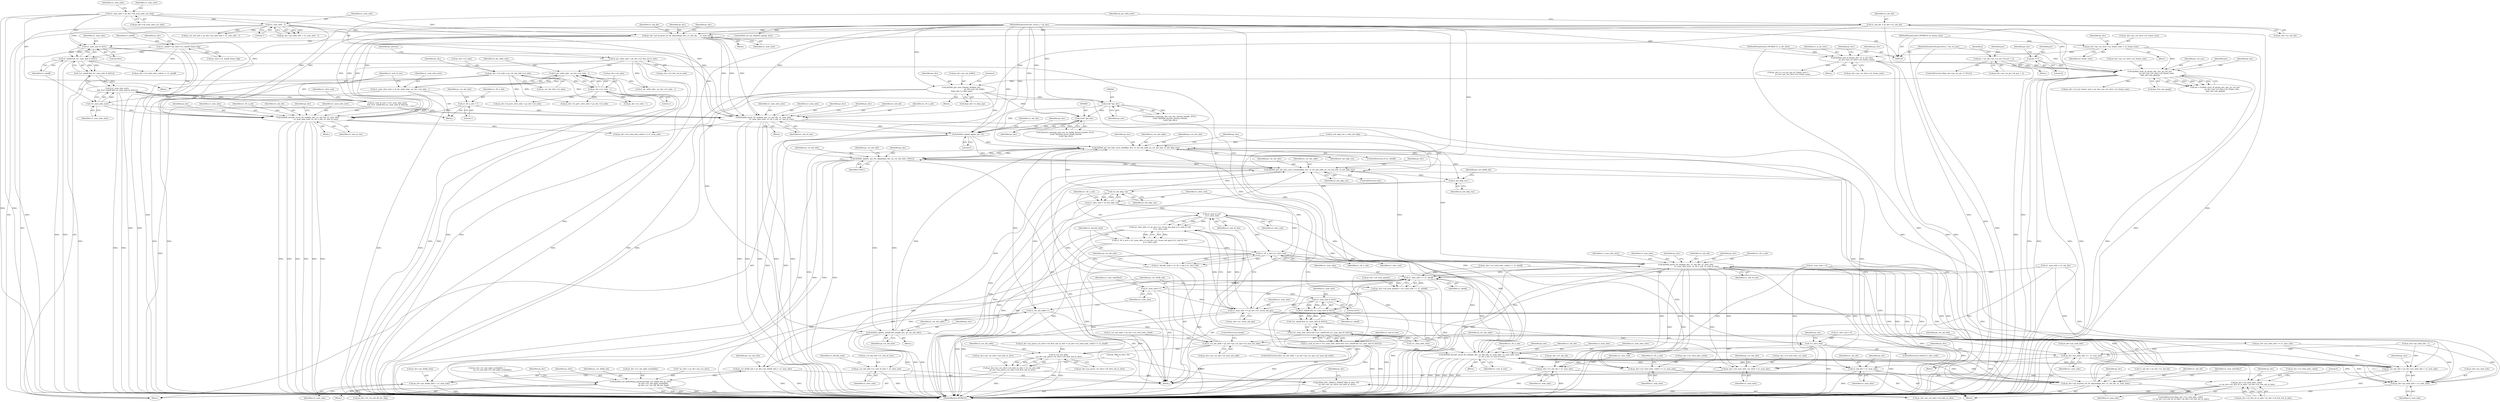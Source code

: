 digraph "0_Android_a78887bcffbc2995cf9ed72e0697acf560875e9e_1@API" {
"1000958" [label="(Call,ih264d_update_qp(ps_dec, 0))"];
"1000659" [label="(Call,ih264d_parse_tfr_nmb(ps_dec, u1_mb_idx, u1_num_mbs,\n                            u1_num_mbs_next, u1_tfr_n_mb, u1_end_of_row))"];
"1000612" [label="(Call,ps_dec->pf_mvpred_ref_tfr_nby2mb(ps_dec, u1_mb_idx,    u1_num_mbs))"];
"1000130" [label="(MethodParameterIn,dec_struct_t * ps_dec)"];
"1000141" [label="(Call,u1_mb_idx = ps_dec->u1_mb_idx)"];
"1000515" [label="(Call,u1_num_mbs = ps_dec->u4_num_mbs_cur_nmb)"];
"1000529" [label="(Call,u1_num_mbs - 1)"];
"1000640" [label="(Call,u1_num_mbs & 0x01)"];
"1000635" [label="(Call,!u1_num_mbs_next)"];
"1000623" [label="(Call,u1_num_mbs_next = i2_pic_wdin_mbs - ps_dec->u2_mbx - 1)"];
"1000625" [label="(Call,i2_pic_wdin_mbs - ps_dec->u2_mbx - 1)"];
"1000150" [label="(Call,i2_pic_wdin_mbs = ps_dec->u2_frm_wd_in_mbs)"];
"1000627" [label="(Call,ps_dec->u2_mbx - 1)"];
"1000566" [label="(Call,ps_dec->u2_mbx = ps_cur_mb_info->u2_mbx)"];
"1000646" [label="(Call,u1_tfr_n_mb = 1)"];
"1000632" [label="(Call,u1_end_of_row = (!u1_num_mbs_next)\n && (!(u1_mbaff && (u1_num_mbs & 0x01))))"];
"1000634" [label="(Call,(!u1_num_mbs_next)\n && (!(u1_mbaff && (u1_num_mbs & 0x01))))"];
"1000637" [label="(Call,!(u1_mbaff && (u1_num_mbs & 0x01)))"];
"1000638" [label="(Call,u1_mbaff && (u1_num_mbs & 0x01))"];
"1000189" [label="(Call,u1_mbaff = ps_slice->u1_mbaff_frame_flag)"];
"1000673" [label="(Call,ih264d_decode_recon_tfr_nmb(ps_dec, u1_mb_idx, u1_num_mbs,\n                            u1_num_mbs_next, u1_tfr_n_mb, u1_end_of_row))"];
"1000385" [label="(Call,ih264d_get_next_display_field(ps_dec,\n                                              ps_dec->ps_out_buffer,\n &(ps_dec->s_disp_op)))"];
"1000346" [label="(Call,ih264d_start_of_pic(ps_dec, poc, ps_cur_poc,\n                        ps_dec->ps_cur_slice->u2_frame_num,\n &ps_dec->ps_pps[j]))"];
"1000234" [label="(Call,ih264d_end_of_pic(ps_dec, u1_is_idr_slice,\n                ps_dec->ps_cur_slice->u2_frame_num))"];
"1000132" [label="(MethodParameterIn,UWORD8 u1_is_idr_slice)"];
"1000221" [label="(Call,ps_dec->ps_cur_slice->u2_frame_num = u2_frame_num)"];
"1000133" [label="(MethodParameterIn,UWORD16 u2_frame_num)"];
"1000288" [label="(Call,poc = ps_dec->ps_cur_pic->i4_poc + 2)"];
"1000257" [label="(Call,poc = 0)"];
"1000134" [label="(MethodParameterIn,pocstruct_t *ps_cur_poc)"];
"1000440" [label="(Call,(void *)ps_dec)"];
"1000484" [label="(Call,(void *)ps_dec)"];
"1001056" [label="(Call,ih264d_get_mb_info_cavlc_mbaff(ps_dec, i2_cur_mb_addr, ps_cur_mb_info, i2_mb_skip_run))"];
"1001127" [label="(Call,ih264d_update_nnz_for_skipmb(ps_dec, ps_cur_mb_info, CAVLC))"];
"1001062" [label="(Call,ih264d_get_mb_info_cavlc_nonmbaff(ps_dec, i2_cur_mb_addr, ps_cur_mb_info, i2_mb_skip_run))"];
"1001143" [label="(Call,i2_mb_skip_run--)"];
"1001188" [label="(Call,!i2_mb_skip_run)"];
"1001186" [label="(Call,u1_slice_end = !i2_mb_skip_run)"];
"1001198" [label="(Call,u1_end_of_row\n || u1_slice_end)"];
"1001192" [label="(Call,(u1_num_mbs == ps_dec->u1_recon_mb_grp) || u1_end_of_row\n || u1_slice_end)"];
"1001190" [label="(Call,u1_tfr_n_mb = (u1_num_mbs == ps_dec->u1_recon_mb_grp) || u1_end_of_row\n || u1_slice_end)"];
"1001203" [label="(Call,u1_tfr_n_mb || u1_slice_end)"];
"1000995" [label="(Call,!u1_slice_end)"];
"1001201" [label="(Call,u1_decode_nmb = u1_tfr_n_mb || u1_slice_end)"];
"1001206" [label="(Call,ps_cur_mb_info->u1_end_of_slice = u1_slice_end)"];
"1001238" [label="(Call,ih264d_parse_tfr_nmb(ps_dec, u1_mb_idx, u1_num_mbs,\n                                     u1_num_mbs_next, u1_tfr_n_mb, u1_end_of_row))"];
"1001008" [label="(Call,ps_cur_mb_info = ps_dec->ps_nmb_info + u1_num_mbs)"];
"1001010" [label="(Call,ps_dec->ps_nmb_info + u1_num_mbs)"];
"1001015" [label="(Call,ps_dec->u4_num_mbs_cur_nmb = u1_num_mbs)"];
"1001029" [label="(Call,u1_num_mbs >> u1_mbaff)"];
"1001025" [label="(Call,ps_dec->u4_num_pmbair = (u1_num_mbs >> u1_mbaff))"];
"1001032" [label="(Call,ps_cur_deblk_mb = ps_dec->ps_deblk_mbn + u1_num_mbs)"];
"1001074" [label="(Call,ih264d_set_deblocking_parameters(ps_cur_deblk_mb, ps_slice,\n                                             ps_dec->u1_mb_ngbr_availablity,\n                                             ps_dec->u1_cur_mb_fld_dec_flag))"];
"1001034" [label="(Call,ps_dec->ps_deblk_mbn + u1_num_mbs)"];
"1001160" [label="(Call,u1_num_mbs++)"];
"1001183" [label="(Call,u1_num_mbs & 0x01)"];
"1001181" [label="(Call,u1_mbaff && (u1_num_mbs & 0x01))"];
"1001180" [label="(Call,!(u1_mbaff && (u1_num_mbs & 0x01)))"];
"1001177" [label="(Call,(!u1_num_mbs_next) && (!(u1_mbaff && (u1_num_mbs & 0x01))))"];
"1001175" [label="(Call,u1_end_of_row = (!u1_num_mbs_next) && (!(u1_mbaff && (u1_num_mbs & 0x01))))"];
"1001252" [label="(Call,ih264d_decode_recon_tfr_nmb(ps_dec, u1_mb_idx, u1_num_mbs, u1_num_mbs_next,\n                                            u1_tfr_n_mb, u1_end_of_row))"];
"1001259" [label="(Call,ps_dec->u2_total_mbs_coded += u1_num_mbs)"];
"1001331" [label="(Call,ps_dec->u2_total_mbs_coded\n >= ps_dec->u2_frm_ht_in_mbs * ps_dec->u2_frm_wd_in_mbs)"];
"1001269" [label="(Call,u1_mb_idx = u1_num_mbs)"];
"1001214" [label="(Call,ps_dec->pf_mvpred_ref_tfr_nby2mb(ps_dec, u1_mb_idx, u1_num_mbs))"];
"1001272" [label="(Call,ps_dec->u1_mb_idx = u1_num_mbs)"];
"1001193" [label="(Call,u1_num_mbs == ps_dec->u1_recon_mb_grp)"];
"1001245" [label="(Call,ps_dec->ps_nmb_info +=  u1_num_mbs)"];
"1001158" [label="(Call,i2_cur_mb_addr++)"];
"1001000" [label="(Call,i2_cur_mb_addr > ps_dec->ps_cur_sps->u2_max_mb_addr)"];
"1001288" [label="(Call,i2_cur_mb_addr\n - ps_dec->ps_parse_cur_slice->u4_first_mb_in_slice)"];
"1001282" [label="(Call,ps_dec->ps_cur_slice->u4_mbs_in_slice = i2_cur_mb_addr\n - ps_dec->ps_parse_cur_slice->u4_first_mb_in_slice)"];
"1001295" [label="(Call,H264_DEC_DEBUG_PRINT(\"Mbs in slice: %d\n\", ps_dec->ps_cur_slice->u4_mbs_in_slice))"];
"1001155" [label="(Call,ih264d_update_mbaff_left_nnz(ps_dec, ps_cur_mb_info))"];
"1001296" [label="(Literal,\"Mbs in slice: %d\n\")"];
"1000242" [label="(Call,ps_dec->s_cur_pic_poc.u2_frame_num =\n                ps_dec->ps_cur_slice->u2_frame_num)"];
"1000385" [label="(Call,ih264d_get_next_display_field(ps_dec,\n                                              ps_dec->ps_out_buffer,\n &(ps_dec->s_disp_op)))"];
"1001065" [label="(Identifier,ps_cur_mb_info)"];
"1001212" [label="(Identifier,u1_decode_nmb)"];
"1001192" [label="(Call,(u1_num_mbs == ps_dec->u1_recon_mb_grp) || u1_end_of_row\n || u1_slice_end)"];
"1000486" [label="(Identifier,ps_dec)"];
"1000349" [label="(Identifier,ps_cur_poc)"];
"1000220" [label="(Block,)"];
"1001256" [label="(Identifier,u1_num_mbs_next)"];
"1000646" [label="(Call,u1_tfr_n_mb = 1)"];
"1000258" [label="(Identifier,poc)"];
"1001206" [label="(Call,ps_cur_mb_info->u1_end_of_slice = u1_slice_end)"];
"1000151" [label="(Identifier,i2_pic_wdin_mbs)"];
"1001159" [label="(Identifier,i2_cur_mb_addr)"];
"1000257" [label="(Call,poc = 0)"];
"1001202" [label="(Identifier,u1_decode_nmb)"];
"1000618" [label="(Identifier,ps_dec)"];
"1000530" [label="(Identifier,u1_num_mbs)"];
"1000386" [label="(Identifier,ps_dec)"];
"1001215" [label="(Identifier,ps_dec)"];
"1001144" [label="(Identifier,i2_mb_skip_run)"];
"1000661" [label="(Identifier,u1_mb_idx)"];
"1001130" [label="(Identifier,CAVLC)"];
"1000141" [label="(Call,u1_mb_idx = ps_dec->u1_mb_idx)"];
"1001240" [label="(Identifier,u1_mb_idx)"];
"1001252" [label="(Call,ih264d_decode_recon_tfr_nmb(ps_dec, u1_mb_idx, u1_num_mbs, u1_num_mbs_next,\n                                            u1_tfr_n_mb, u1_end_of_row))"];
"1000636" [label="(Identifier,u1_num_mbs_next)"];
"1001073" [label="(Block,)"];
"1000290" [label="(Call,ps_dec->ps_cur_pic->i4_poc + 2)"];
"1001064" [label="(Identifier,i2_cur_mb_addr)"];
"1001025" [label="(Call,ps_dec->u4_num_pmbair = (u1_num_mbs >> u1_mbaff))"];
"1000390" [label="(Call,&(ps_dec->s_disp_op))"];
"1000346" [label="(Call,ih264d_start_of_pic(ps_dec, poc, ps_cur_poc,\n                        ps_dec->ps_cur_slice->u2_frame_num,\n &ps_dec->ps_pps[j]))"];
"1001203" [label="(Call,u1_tfr_n_mb || u1_slice_end)"];
"1001208" [label="(Identifier,ps_cur_mb_info)"];
"1001274" [label="(Identifier,ps_dec)"];
"1000664" [label="(Identifier,u1_tfr_n_mb)"];
"1001214" [label="(Call,ps_dec->pf_mvpred_ref_tfr_nby2mb(ps_dec, u1_mb_idx, u1_num_mbs))"];
"1001074" [label="(Call,ih264d_set_deblocking_parameters(ps_cur_deblk_mb, ps_slice,\n                                             ps_dec->u1_mb_ngbr_availablity,\n                                             ps_dec->u1_cur_mb_fld_dec_flag))"];
"1001129" [label="(Identifier,ps_cur_mb_info)"];
"1001161" [label="(Identifier,u1_num_mbs)"];
"1001177" [label="(Call,(!u1_num_mbs_next) && (!(u1_mbaff && (u1_num_mbs & 0x01))))"];
"1000678" [label="(Identifier,u1_tfr_n_mb)"];
"1000635" [label="(Call,!u1_num_mbs_next)"];
"1000344" [label="(Call,ret = ih264d_start_of_pic(ps_dec, poc, ps_cur_poc,\n                        ps_dec->ps_cur_slice->u2_frame_num,\n &ps_dec->ps_pps[j]))"];
"1001316" [label="(Call,ps_dec->i2_prev_slice_mbx = ps_dec->u2_mbx)"];
"1000541" [label="(Call,ps_dec->ps_nmb_info - 1)"];
"1000573" [label="(Call,ps_dec->u1_mb_ngbr_availablity =\n                    ps_cur_mb_info->u1_mb_ngbr_availablity)"];
"1001085" [label="(Identifier,ps_dec)"];
"1001349" [label="(Literal,0)"];
"1001175" [label="(Call,u1_end_of_row = (!u1_num_mbs_next) && (!(u1_mbaff && (u1_num_mbs & 0x01))))"];
"1000514" [label="(Block,)"];
"1000233" [label="(Block,)"];
"1001019" [label="(Identifier,u1_num_mbs)"];
"1001195" [label="(Call,ps_dec->u1_recon_mb_grp)"];
"1000634" [label="(Call,(!u1_num_mbs_next)\n && (!(u1_mbaff && (u1_num_mbs & 0x01))))"];
"1000958" [label="(Call,ih264d_update_qp(ps_dec, 0))"];
"1000639" [label="(Identifier,u1_mbaff)"];
"1000647" [label="(Identifier,u1_tfr_n_mb)"];
"1000132" [label="(MethodParameterIn,UWORD8 u1_is_idr_slice)"];
"1001063" [label="(Identifier,ps_dec)"];
"1001035" [label="(Call,ps_dec->ps_deblk_mbn)"];
"1001002" [label="(Call,ps_dec->ps_cur_sps->u2_max_mb_addr)"];
"1000234" [label="(Call,ih264d_end_of_pic(ps_dec, u1_is_idr_slice,\n                ps_dec->ps_cur_slice->u2_frame_num))"];
"1000484" [label="(Call,(void *)ps_dec)"];
"1001157" [label="(Identifier,ps_cur_mb_info)"];
"1000675" [label="(Identifier,u1_mb_idx)"];
"1001204" [label="(Identifier,u1_tfr_n_mb)"];
"1001350" [label="(MethodReturn,WORD32)"];
"1000236" [label="(Identifier,u1_is_idr_slice)"];
"1001057" [label="(Identifier,ps_dec)"];
"1001261" [label="(Identifier,ps_dec)"];
"1001289" [label="(Identifier,i2_cur_mb_addr)"];
"1000227" [label="(Identifier,u2_frame_num)"];
"1001014" [label="(Identifier,u1_num_mbs)"];
"1001245" [label="(Call,ps_dec->ps_nmb_info +=  u1_num_mbs)"];
"1001239" [label="(Identifier,ps_dec)"];
"1001259" [label="(Call,ps_dec->u2_total_mbs_coded += u1_num_mbs)"];
"1001295" [label="(Call,H264_DEC_DEBUG_PRINT(\"Mbs in slice: %d\n\", ps_dec->ps_cur_slice->u4_mbs_in_slice))"];
"1001237" [label="(Block,)"];
"1000637" [label="(Call,!(u1_mbaff && (u1_num_mbs & 0x01)))"];
"1001331" [label="(Call,ps_dec->u2_total_mbs_coded\n >= ps_dec->u2_frm_ht_in_mbs * ps_dec->u2_frm_wd_in_mbs)"];
"1000971" [label="(Call,u1_num_mbs = u1_mb_idx)"];
"1001170" [label="(Call,ps_dec->u2_mbx - 1)"];
"1001246" [label="(Call,ps_dec->ps_nmb_info)"];
"1000143" [label="(Call,ps_dec->u1_mb_idx)"];
"1001160" [label="(Call,u1_num_mbs++)"];
"1000962" [label="(Identifier,u1_mb_idx)"];
"1001243" [label="(Identifier,u1_tfr_n_mb)"];
"1001304" [label="(Identifier,ps_dec)"];
"1001265" [label="(Identifier,u1_tfr_n_mb)"];
"1000205" [label="(Call,ih264d_err_pic_dispbuf_mgr(ps_dec))"];
"1001242" [label="(Identifier,u1_num_mbs_next)"];
"1001345" [label="(Identifier,ps_dec)"];
"1000189" [label="(Call,u1_mbaff = ps_slice->u1_mbaff_frame_flag)"];
"1001060" [label="(Identifier,i2_mb_skip_run)"];
"1000719" [label="(Call,ps_dec->i2_prev_slice_mbx = ps_dec->u2_mbx)"];
"1000432" [label="(Call,ithread_create(ps_dec->pv_dec_thread_handle, NULL,\n (void *)ih264d_decode_picture_thread,\n (void *)ps_dec))"];
"1001244" [label="(Identifier,u1_end_of_row)"];
"1000142" [label="(Identifier,u1_mb_idx)"];
"1000626" [label="(Identifier,i2_pic_wdin_mbs)"];
"1001022" [label="(Identifier,ps_cur_mb_info)"];
"1001168" [label="(Call,i2_pic_wdin_mbs - ps_dec->u2_mbx - 1)"];
"1000136" [label="(Block,)"];
"1000672" [label="(Block,)"];
"1001011" [label="(Call,ps_dec->ps_nmb_info)"];
"1000575" [label="(Identifier,ps_dec)"];
"1001008" [label="(Call,ps_cur_mb_info = ps_dec->ps_nmb_info + u1_num_mbs)"];
"1000631" [label="(Literal,1)"];
"1000200" [label="(Identifier,ps_dec)"];
"1000245" [label="(Identifier,ps_dec)"];
"1001241" [label="(Identifier,u1_num_mbs)"];
"1001186" [label="(Call,u1_slice_end = !i2_mb_skip_run)"];
"1001076" [label="(Identifier,ps_slice)"];
"1001155" [label="(Call,ih264d_update_mbaff_left_nnz(ps_dec, ps_cur_mb_info))"];
"1001181" [label="(Call,u1_mbaff && (u1_num_mbs & 0x01))"];
"1001263" [label="(Identifier,u1_num_mbs)"];
"1000959" [label="(Identifier,ps_dec)"];
"1001066" [label="(Identifier,i2_mb_skip_run)"];
"1000869" [label="(Call,ps_dec->ps_parse_cur_slice->u4_first_mb_in_slice = ps_dec->u2_total_mbs_coded << u1_mbaff)"];
"1000263" [label="(Identifier,ps_dec)"];
"1000642" [label="(Literal,0x01)"];
"1000614" [label="(Identifier,u1_mb_idx)"];
"1000288" [label="(Call,poc = ps_dec->ps_cur_pic->i4_poc + 2)"];
"1000682" [label="(Identifier,ps_dec)"];
"1000231" [label="(Identifier,ps_dec)"];
"1001134" [label="(Identifier,ps_cur_mb_info)"];
"1000994" [label="(ControlStructure,while(!u1_slice_end))"];
"1000644" [label="(Identifier,u1_slice_end)"];
"1001279" [label="(Identifier,ps_dec)"];
"1000624" [label="(Identifier,u1_num_mbs_next)"];
"1000521" [label="(Identifier,u1_num_mbs)"];
"1000523" [label="(Call,ps_cur_mb_info = ps_dec->ps_nmb_info + u1_num_mbs - 1)"];
"1000835" [label="(Call,ps_dec->u2_total_mbs_coded << u1_mbaff)"];
"1001185" [label="(Literal,0x01)"];
"1001187" [label="(Identifier,u1_slice_end)"];
"1001297" [label="(Call,ps_dec->ps_cur_slice->u4_mbs_in_slice)"];
"1000648" [label="(Literal,1)"];
"1000677" [label="(Identifier,u1_num_mbs_next)"];
"1000658" [label="(Block,)"];
"1000348" [label="(Identifier,poc)"];
"1000387" [label="(Call,ps_dec->ps_out_buffer)"];
"1000999" [label="(ControlStructure,if(i2_cur_mb_addr > ps_dec->ps_cur_sps->u2_max_mb_addr))"];
"1001080" [label="(Call,ps_dec->u1_cur_mb_fld_dec_flag)"];
"1000961" [label="(Call,u1_mb_idx = ps_dec->u1_mb_idx)"];
"1001191" [label="(Identifier,u1_tfr_n_mb)"];
"1001332" [label="(Call,ps_dec->u2_total_mbs_coded)"];
"1001062" [label="(Call,ih264d_get_mb_info_cavlc_nonmbaff(ps_dec, i2_cur_mb_addr, ps_cur_mb_info, i2_mb_skip_run))"];
"1001257" [label="(Identifier,u1_tfr_n_mb)"];
"1001033" [label="(Identifier,ps_cur_deblk_mb)"];
"1001147" [label="(Identifier,ps_cur_deblk_mb)"];
"1001007" [label="(ControlStructure,break;)"];
"1001193" [label="(Call,u1_num_mbs == ps_dec->u1_recon_mb_grp)"];
"1001163" [label="(Identifier,u1_num_mbsNby2)"];
"1000130" [label="(MethodParameterIn,dec_struct_t * ps_dec)"];
"1001184" [label="(Identifier,u1_num_mbs)"];
"1001189" [label="(Identifier,i2_mb_skip_run)"];
"1000666" [label="(Call,ps_dec->ps_nmb_info += u1_num_mbs)"];
"1000531" [label="(Literal,1)"];
"1000517" [label="(Call,ps_dec->u4_num_mbs_cur_nmb)"];
"1000222" [label="(Call,ps_dec->ps_cur_slice->u2_frame_num)"];
"1001330" [label="(ControlStructure,if(ps_dec->u2_total_mbs_coded\n >= ps_dec->u2_frm_ht_in_mbs * ps_dec->u2_frm_wd_in_mbs))"];
"1001009" [label="(Identifier,ps_cur_mb_info)"];
"1000529" [label="(Call,u1_num_mbs - 1)"];
"1001194" [label="(Identifier,u1_num_mbs)"];
"1000190" [label="(Identifier,u1_mbaff)"];
"1000995" [label="(Call,!u1_slice_end)"];
"1001217" [label="(Identifier,u1_num_mbs)"];
"1000875" [label="(Call,ps_dec->u2_total_mbs_coded << u1_mbaff)"];
"1001058" [label="(Identifier,i2_cur_mb_addr)"];
"1001251" [label="(Block,)"];
"1000289" [label="(Identifier,poc)"];
"1001075" [label="(Identifier,ps_cur_deblk_mb)"];
"1001210" [label="(Identifier,u1_slice_end)"];
"1001253" [label="(Identifier,ps_dec)"];
"1001254" [label="(Identifier,u1_mb_idx)"];
"1000611" [label="(Block,)"];
"1001183" [label="(Call,u1_num_mbs & 0x01)"];
"1000133" [label="(MethodParameterIn,UWORD16 u2_frame_num)"];
"1001270" [label="(Identifier,u1_mb_idx)"];
"1000860" [label="(Call,ps_dec->u2_prv_frame_num = ps_dec->ps_cur_slice->u2_frame_num)"];
"1000996" [label="(Identifier,u1_slice_end)"];
"1000567" [label="(Call,ps_dec->u2_mbx)"];
"1001178" [label="(Call,!u1_num_mbs_next)"];
"1001026" [label="(Call,ps_dec->u4_num_pmbair)"];
"1001249" [label="(Identifier,u1_num_mbs)"];
"1001276" [label="(Identifier,u1_num_mbs)"];
"1000613" [label="(Identifier,ps_dec)"];
"1001238" [label="(Call,ih264d_parse_tfr_nmb(ps_dec, u1_mb_idx, u1_num_mbs,\n                                     u1_num_mbs_next, u1_tfr_n_mb, u1_end_of_row))"];
"1000623" [label="(Call,u1_num_mbs_next = i2_pic_wdin_mbs - ps_dec->u2_mbx - 1)"];
"1001199" [label="(Identifier,u1_end_of_row)"];
"1000476" [label="(Call,ithread_create(ps_dec->pv_bs_deblk_thread_handle, NULL,\n (void *)ih264d_recon_deblk_thread,\n (void *)ps_dec))"];
"1001128" [label="(Identifier,ps_dec)"];
"1001205" [label="(Identifier,u1_slice_end)"];
"1001056" [label="(Call,ih264d_get_mb_info_cavlc_mbaff(ps_dec, i2_cur_mb_addr, ps_cur_mb_info, i2_mb_skip_run))"];
"1000679" [label="(Identifier,u1_end_of_row)"];
"1000665" [label="(Identifier,u1_end_of_row)"];
"1000347" [label="(Identifier,ps_dec)"];
"1000282" [label="(ControlStructure,if(ps_dec->ps_cur_pic != NULL))"];
"1000253" [label="(Block,)"];
"1001207" [label="(Call,ps_cur_mb_info->u1_end_of_slice)"];
"1001247" [label="(Identifier,ps_dec)"];
"1001041" [label="(Identifier,ps_cur_mb_info)"];
"1000525" [label="(Call,ps_dec->ps_nmb_info + u1_num_mbs - 1)"];
"1001077" [label="(Call,ps_dec->u1_mb_ngbr_availablity)"];
"1001176" [label="(Identifier,u1_end_of_row)"];
"1001260" [label="(Call,ps_dec->u2_total_mbs_coded)"];
"1000134" [label="(MethodParameterIn,pocstruct_t *ps_cur_poc)"];
"1001288" [label="(Call,i2_cur_mb_addr\n - ps_dec->ps_parse_cur_slice->u4_first_mb_in_slice)"];
"1000152" [label="(Call,ps_dec->u2_frm_wd_in_mbs)"];
"1000516" [label="(Identifier,u1_num_mbs)"];
"1001054" [label="(ControlStructure,if (u1_mbaff))"];
"1000974" [label="(Call,u1_slice_end = 0)"];
"1001290" [label="(Call,ps_dec->ps_parse_cur_slice->u4_first_mb_in_slice)"];
"1001127" [label="(Call,ih264d_update_nnz_for_skipmb(ps_dec, ps_cur_mb_info, CAVLC))"];
"1001283" [label="(Call,ps_dec->ps_cur_slice->u4_mbs_in_slice)"];
"1000150" [label="(Call,i2_pic_wdin_mbs = ps_dec->u2_frm_wd_in_mbs)"];
"1000663" [label="(Identifier,u1_num_mbs_next)"];
"1000997" [label="(Block,)"];
"1000662" [label="(Identifier,u1_num_mbs)"];
"1000259" [label="(Literal,0)"];
"1001271" [label="(Identifier,u1_num_mbs)"];
"1001198" [label="(Call,u1_end_of_row\n || u1_slice_end)"];
"1000680" [label="(Call,ps_dec->u2_total_mbs_coded += u1_num_mbs)"];
"1000384" [label="(Block,)"];
"1000515" [label="(Call,u1_num_mbs = ps_dec->u4_num_mbs_cur_nmb)"];
"1000612" [label="(Call,ps_dec->pf_mvpred_ref_tfr_nby2mb(ps_dec, u1_mb_idx,    u1_num_mbs))"];
"1001038" [label="(Identifier,u1_num_mbs)"];
"1001061" [label="(ControlStructure,else)"];
"1000674" [label="(Identifier,ps_dec)"];
"1001201" [label="(Call,u1_decode_nmb = u1_tfr_n_mb || u1_slice_end)"];
"1001180" [label="(Call,!(u1_mbaff && (u1_num_mbs & 0x01)))"];
"1000355" [label="(Call,&ps_dec->ps_pps[j])"];
"1000960" [label="(Literal,0)"];
"1001059" [label="(Identifier,ps_cur_mb_info)"];
"1000633" [label="(Identifier,u1_end_of_row)"];
"1000221" [label="(Call,ps_dec->ps_cur_slice->u2_frame_num = u2_frame_num)"];
"1000570" [label="(Call,ps_cur_mb_info->u2_mbx)"];
"1001017" [label="(Identifier,ps_dec)"];
"1001255" [label="(Identifier,u1_num_mbs)"];
"1001216" [label="(Identifier,u1_mb_idx)"];
"1000191" [label="(Call,ps_slice->u1_mbaff_frame_flag)"];
"1001034" [label="(Call,ps_dec->ps_deblk_mbn + u1_num_mbs)"];
"1000627" [label="(Call,ps_dec->u2_mbx - 1)"];
"1001335" [label="(Call,ps_dec->u2_frm_ht_in_mbs * ps_dec->u2_frm_wd_in_mbs)"];
"1001190" [label="(Call,u1_tfr_n_mb = (u1_num_mbs == ps_dec->u1_recon_mb_grp) || u1_end_of_row\n || u1_slice_end)"];
"1000628" [label="(Call,ps_dec->u2_mbx)"];
"1000660" [label="(Identifier,ps_dec)"];
"1001032" [label="(Call,ps_cur_deblk_mb = ps_dec->ps_deblk_mbn + u1_num_mbs)"];
"1001272" [label="(Call,ps_dec->u1_mb_idx = u1_num_mbs)"];
"1001219" [label="(Identifier,u1_num_mbsNby2)"];
"1001156" [label="(Identifier,ps_dec)"];
"1001158" [label="(Call,i2_cur_mb_addr++)"];
"1001015" [label="(Call,ps_dec->u4_num_mbs_cur_nmb = u1_num_mbs)"];
"1001269" [label="(Call,u1_mb_idx = u1_num_mbs)"];
"1001029" [label="(Call,u1_num_mbs >> u1_mbaff)"];
"1001282" [label="(Call,ps_dec->ps_cur_slice->u4_mbs_in_slice = i2_cur_mb_addr\n - ps_dec->ps_parse_cur_slice->u4_first_mb_in_slice)"];
"1001001" [label="(Identifier,i2_cur_mb_addr)"];
"1000298" [label="(Identifier,j)"];
"1000396" [label="(Literal,0)"];
"1000237" [label="(Call,ps_dec->ps_cur_slice->u2_frame_num)"];
"1001200" [label="(Identifier,u1_slice_end)"];
"1001266" [label="(Call,u1_num_mbs = 0)"];
"1000638" [label="(Call,u1_mbaff && (u1_num_mbs & 0x01))"];
"1000632" [label="(Call,u1_end_of_row = (!u1_num_mbs_next)\n && (!(u1_mbaff && (u1_num_mbs & 0x01))))"];
"1000159" [label="(Identifier,ps_bitstrm)"];
"1001182" [label="(Identifier,u1_mbaff)"];
"1001154" [label="(Block,)"];
"1000991" [label="(Call,i2_mb_skip_run = num_mb_skip)"];
"1000986" [label="(Call,i2_cur_mb_addr = ps_dec->u2_total_mbs_coded)"];
"1000659" [label="(Call,ih264d_parse_tfr_nmb(ps_dec, u1_mb_idx, u1_num_mbs,\n                            u1_num_mbs_next, u1_tfr_n_mb, u1_end_of_row))"];
"1000235" [label="(Identifier,ps_dec)"];
"1000676" [label="(Identifier,u1_num_mbs)"];
"1001000" [label="(Call,i2_cur_mb_addr > ps_dec->ps_cur_sps->u2_max_mb_addr)"];
"1001016" [label="(Call,ps_dec->u4_num_mbs_cur_nmb)"];
"1000350" [label="(Call,ps_dec->ps_cur_slice->u2_frame_num)"];
"1001143" [label="(Call,i2_mb_skip_run--)"];
"1000164" [label="(Call,* ps_slice = ps_dec->ps_cur_slice)"];
"1000625" [label="(Call,i2_pic_wdin_mbs - ps_dec->u2_mbx - 1)"];
"1001031" [label="(Identifier,u1_mbaff)"];
"1001030" [label="(Identifier,u1_num_mbs)"];
"1000598" [label="(Block,)"];
"1001213" [label="(Block,)"];
"1000440" [label="(Call,(void *)ps_dec)"];
"1001010" [label="(Call,ps_dec->ps_nmb_info + u1_num_mbs)"];
"1000651" [label="(Identifier,ps_cur_mb_info)"];
"1001258" [label="(Identifier,u1_end_of_row)"];
"1000673" [label="(Call,ih264d_decode_recon_tfr_nmb(ps_dec, u1_mb_idx, u1_num_mbs,\n                            u1_num_mbs_next, u1_tfr_n_mb, u1_end_of_row))"];
"1000640" [label="(Call,u1_num_mbs & 0x01)"];
"1000668" [label="(Identifier,ps_dec)"];
"1000566" [label="(Call,ps_dec->u2_mbx = ps_cur_mb_info->u2_mbx)"];
"1001188" [label="(Call,!i2_mb_skip_run)"];
"1000442" [label="(Identifier,ps_dec)"];
"1001273" [label="(Call,ps_dec->u1_mb_idx)"];
"1000615" [label="(Identifier,u1_num_mbs)"];
"1001070" [label="(Identifier,ps_dec)"];
"1000641" [label="(Identifier,u1_num_mbs)"];
"1000958" -> "1000136"  [label="AST: "];
"1000958" -> "1000960"  [label="CFG: "];
"1000959" -> "1000958"  [label="AST: "];
"1000960" -> "1000958"  [label="AST: "];
"1000962" -> "1000958"  [label="CFG: "];
"1000958" -> "1001350"  [label="DDG: "];
"1000958" -> "1001350"  [label="DDG: "];
"1000659" -> "1000958"  [label="DDG: "];
"1000673" -> "1000958"  [label="DDG: "];
"1000385" -> "1000958"  [label="DDG: "];
"1000440" -> "1000958"  [label="DDG: "];
"1000484" -> "1000958"  [label="DDG: "];
"1000130" -> "1000958"  [label="DDG: "];
"1000958" -> "1001056"  [label="DDG: "];
"1000958" -> "1001062"  [label="DDG: "];
"1000659" -> "1000658"  [label="AST: "];
"1000659" -> "1000665"  [label="CFG: "];
"1000660" -> "1000659"  [label="AST: "];
"1000661" -> "1000659"  [label="AST: "];
"1000662" -> "1000659"  [label="AST: "];
"1000663" -> "1000659"  [label="AST: "];
"1000664" -> "1000659"  [label="AST: "];
"1000665" -> "1000659"  [label="AST: "];
"1000668" -> "1000659"  [label="CFG: "];
"1000659" -> "1001350"  [label="DDG: "];
"1000659" -> "1001350"  [label="DDG: "];
"1000659" -> "1001350"  [label="DDG: "];
"1000659" -> "1001350"  [label="DDG: "];
"1000659" -> "1001350"  [label="DDG: "];
"1000659" -> "1001350"  [label="DDG: "];
"1000612" -> "1000659"  [label="DDG: "];
"1000612" -> "1000659"  [label="DDG: "];
"1000612" -> "1000659"  [label="DDG: "];
"1000130" -> "1000659"  [label="DDG: "];
"1000141" -> "1000659"  [label="DDG: "];
"1000640" -> "1000659"  [label="DDG: "];
"1000515" -> "1000659"  [label="DDG: "];
"1000529" -> "1000659"  [label="DDG: "];
"1000635" -> "1000659"  [label="DDG: "];
"1000646" -> "1000659"  [label="DDG: "];
"1000632" -> "1000659"  [label="DDG: "];
"1000659" -> "1000666"  [label="DDG: "];
"1000659" -> "1000680"  [label="DDG: "];
"1000612" -> "1000611"  [label="AST: "];
"1000612" -> "1000615"  [label="CFG: "];
"1000613" -> "1000612"  [label="AST: "];
"1000614" -> "1000612"  [label="AST: "];
"1000615" -> "1000612"  [label="AST: "];
"1000618" -> "1000612"  [label="CFG: "];
"1000612" -> "1001350"  [label="DDG: "];
"1000130" -> "1000612"  [label="DDG: "];
"1000141" -> "1000612"  [label="DDG: "];
"1000515" -> "1000612"  [label="DDG: "];
"1000529" -> "1000612"  [label="DDG: "];
"1000612" -> "1000640"  [label="DDG: "];
"1000612" -> "1000673"  [label="DDG: "];
"1000612" -> "1000673"  [label="DDG: "];
"1000612" -> "1000673"  [label="DDG: "];
"1000130" -> "1000129"  [label="AST: "];
"1000130" -> "1001350"  [label="DDG: "];
"1000130" -> "1000205"  [label="DDG: "];
"1000130" -> "1000234"  [label="DDG: "];
"1000130" -> "1000346"  [label="DDG: "];
"1000130" -> "1000385"  [label="DDG: "];
"1000130" -> "1000440"  [label="DDG: "];
"1000130" -> "1000484"  [label="DDG: "];
"1000130" -> "1000673"  [label="DDG: "];
"1000130" -> "1001056"  [label="DDG: "];
"1000130" -> "1001062"  [label="DDG: "];
"1000130" -> "1001127"  [label="DDG: "];
"1000130" -> "1001155"  [label="DDG: "];
"1000130" -> "1001214"  [label="DDG: "];
"1000130" -> "1001238"  [label="DDG: "];
"1000130" -> "1001252"  [label="DDG: "];
"1000141" -> "1000136"  [label="AST: "];
"1000141" -> "1000143"  [label="CFG: "];
"1000142" -> "1000141"  [label="AST: "];
"1000143" -> "1000141"  [label="AST: "];
"1000151" -> "1000141"  [label="CFG: "];
"1000141" -> "1001350"  [label="DDG: "];
"1000141" -> "1001350"  [label="DDG: "];
"1000141" -> "1000673"  [label="DDG: "];
"1000515" -> "1000514"  [label="AST: "];
"1000515" -> "1000517"  [label="CFG: "];
"1000516" -> "1000515"  [label="AST: "];
"1000517" -> "1000515"  [label="AST: "];
"1000521" -> "1000515"  [label="CFG: "];
"1000515" -> "1001350"  [label="DDG: "];
"1000515" -> "1001350"  [label="DDG: "];
"1000515" -> "1000529"  [label="DDG: "];
"1000515" -> "1000640"  [label="DDG: "];
"1000515" -> "1000673"  [label="DDG: "];
"1000529" -> "1000525"  [label="AST: "];
"1000529" -> "1000531"  [label="CFG: "];
"1000530" -> "1000529"  [label="AST: "];
"1000531" -> "1000529"  [label="AST: "];
"1000525" -> "1000529"  [label="CFG: "];
"1000529" -> "1001350"  [label="DDG: "];
"1000529" -> "1000523"  [label="DDG: "];
"1000529" -> "1000523"  [label="DDG: "];
"1000529" -> "1000525"  [label="DDG: "];
"1000529" -> "1000525"  [label="DDG: "];
"1000529" -> "1000640"  [label="DDG: "];
"1000529" -> "1000673"  [label="DDG: "];
"1000640" -> "1000638"  [label="AST: "];
"1000640" -> "1000642"  [label="CFG: "];
"1000641" -> "1000640"  [label="AST: "];
"1000642" -> "1000640"  [label="AST: "];
"1000638" -> "1000640"  [label="CFG: "];
"1000640" -> "1000638"  [label="DDG: "];
"1000640" -> "1000638"  [label="DDG: "];
"1000640" -> "1000673"  [label="DDG: "];
"1000635" -> "1000634"  [label="AST: "];
"1000635" -> "1000636"  [label="CFG: "];
"1000636" -> "1000635"  [label="AST: "];
"1000639" -> "1000635"  [label="CFG: "];
"1000634" -> "1000635"  [label="CFG: "];
"1000635" -> "1000634"  [label="DDG: "];
"1000623" -> "1000635"  [label="DDG: "];
"1000635" -> "1000673"  [label="DDG: "];
"1000623" -> "1000598"  [label="AST: "];
"1000623" -> "1000625"  [label="CFG: "];
"1000624" -> "1000623"  [label="AST: "];
"1000625" -> "1000623"  [label="AST: "];
"1000633" -> "1000623"  [label="CFG: "];
"1000623" -> "1001350"  [label="DDG: "];
"1000625" -> "1000623"  [label="DDG: "];
"1000625" -> "1000623"  [label="DDG: "];
"1000625" -> "1000627"  [label="CFG: "];
"1000626" -> "1000625"  [label="AST: "];
"1000627" -> "1000625"  [label="AST: "];
"1000625" -> "1001350"  [label="DDG: "];
"1000625" -> "1001350"  [label="DDG: "];
"1000150" -> "1000625"  [label="DDG: "];
"1000627" -> "1000625"  [label="DDG: "];
"1000627" -> "1000625"  [label="DDG: "];
"1000625" -> "1001168"  [label="DDG: "];
"1000150" -> "1000136"  [label="AST: "];
"1000150" -> "1000152"  [label="CFG: "];
"1000151" -> "1000150"  [label="AST: "];
"1000152" -> "1000150"  [label="AST: "];
"1000159" -> "1000150"  [label="CFG: "];
"1000150" -> "1001350"  [label="DDG: "];
"1000150" -> "1001350"  [label="DDG: "];
"1000150" -> "1001168"  [label="DDG: "];
"1000627" -> "1000631"  [label="CFG: "];
"1000628" -> "1000627"  [label="AST: "];
"1000631" -> "1000627"  [label="AST: "];
"1000627" -> "1001350"  [label="DDG: "];
"1000566" -> "1000627"  [label="DDG: "];
"1000627" -> "1000719"  [label="DDG: "];
"1000627" -> "1001170"  [label="DDG: "];
"1000627" -> "1001316"  [label="DDG: "];
"1000566" -> "1000514"  [label="AST: "];
"1000566" -> "1000570"  [label="CFG: "];
"1000567" -> "1000566"  [label="AST: "];
"1000570" -> "1000566"  [label="AST: "];
"1000575" -> "1000566"  [label="CFG: "];
"1000566" -> "1001350"  [label="DDG: "];
"1000566" -> "1001350"  [label="DDG: "];
"1000566" -> "1000719"  [label="DDG: "];
"1000566" -> "1001170"  [label="DDG: "];
"1000566" -> "1001316"  [label="DDG: "];
"1000646" -> "1000598"  [label="AST: "];
"1000646" -> "1000648"  [label="CFG: "];
"1000647" -> "1000646"  [label="AST: "];
"1000648" -> "1000646"  [label="AST: "];
"1000651" -> "1000646"  [label="CFG: "];
"1000646" -> "1000673"  [label="DDG: "];
"1000632" -> "1000598"  [label="AST: "];
"1000632" -> "1000634"  [label="CFG: "];
"1000633" -> "1000632"  [label="AST: "];
"1000634" -> "1000632"  [label="AST: "];
"1000644" -> "1000632"  [label="CFG: "];
"1000632" -> "1001350"  [label="DDG: "];
"1000634" -> "1000632"  [label="DDG: "];
"1000634" -> "1000632"  [label="DDG: "];
"1000632" -> "1000673"  [label="DDG: "];
"1000634" -> "1000637"  [label="CFG: "];
"1000637" -> "1000634"  [label="AST: "];
"1000634" -> "1001350"  [label="DDG: "];
"1000634" -> "1001350"  [label="DDG: "];
"1000637" -> "1000634"  [label="DDG: "];
"1000634" -> "1001177"  [label="DDG: "];
"1000637" -> "1000638"  [label="CFG: "];
"1000638" -> "1000637"  [label="AST: "];
"1000637" -> "1001350"  [label="DDG: "];
"1000638" -> "1000637"  [label="DDG: "];
"1000638" -> "1000637"  [label="DDG: "];
"1000638" -> "1000639"  [label="CFG: "];
"1000639" -> "1000638"  [label="AST: "];
"1000638" -> "1001350"  [label="DDG: "];
"1000638" -> "1001350"  [label="DDG: "];
"1000189" -> "1000638"  [label="DDG: "];
"1000638" -> "1000835"  [label="DDG: "];
"1000638" -> "1001181"  [label="DDG: "];
"1000189" -> "1000136"  [label="AST: "];
"1000189" -> "1000191"  [label="CFG: "];
"1000190" -> "1000189"  [label="AST: "];
"1000191" -> "1000189"  [label="AST: "];
"1000200" -> "1000189"  [label="CFG: "];
"1000189" -> "1001350"  [label="DDG: "];
"1000189" -> "1001350"  [label="DDG: "];
"1000189" -> "1000835"  [label="DDG: "];
"1000673" -> "1000672"  [label="AST: "];
"1000673" -> "1000679"  [label="CFG: "];
"1000674" -> "1000673"  [label="AST: "];
"1000675" -> "1000673"  [label="AST: "];
"1000676" -> "1000673"  [label="AST: "];
"1000677" -> "1000673"  [label="AST: "];
"1000678" -> "1000673"  [label="AST: "];
"1000679" -> "1000673"  [label="AST: "];
"1000682" -> "1000673"  [label="CFG: "];
"1000673" -> "1001350"  [label="DDG: "];
"1000673" -> "1001350"  [label="DDG: "];
"1000673" -> "1001350"  [label="DDG: "];
"1000673" -> "1001350"  [label="DDG: "];
"1000673" -> "1001350"  [label="DDG: "];
"1000673" -> "1001350"  [label="DDG: "];
"1000673" -> "1000680"  [label="DDG: "];
"1000385" -> "1000384"  [label="AST: "];
"1000385" -> "1000390"  [label="CFG: "];
"1000386" -> "1000385"  [label="AST: "];
"1000387" -> "1000385"  [label="AST: "];
"1000390" -> "1000385"  [label="AST: "];
"1000396" -> "1000385"  [label="CFG: "];
"1000385" -> "1001350"  [label="DDG: "];
"1000385" -> "1001350"  [label="DDG: "];
"1000385" -> "1001350"  [label="DDG: "];
"1000346" -> "1000385"  [label="DDG: "];
"1000385" -> "1000440"  [label="DDG: "];
"1000385" -> "1000484"  [label="DDG: "];
"1000346" -> "1000344"  [label="AST: "];
"1000346" -> "1000355"  [label="CFG: "];
"1000347" -> "1000346"  [label="AST: "];
"1000348" -> "1000346"  [label="AST: "];
"1000349" -> "1000346"  [label="AST: "];
"1000350" -> "1000346"  [label="AST: "];
"1000355" -> "1000346"  [label="AST: "];
"1000344" -> "1000346"  [label="CFG: "];
"1000346" -> "1001350"  [label="DDG: "];
"1000346" -> "1001350"  [label="DDG: "];
"1000346" -> "1001350"  [label="DDG: "];
"1000346" -> "1001350"  [label="DDG: "];
"1000346" -> "1001350"  [label="DDG: "];
"1000346" -> "1000344"  [label="DDG: "];
"1000346" -> "1000344"  [label="DDG: "];
"1000346" -> "1000344"  [label="DDG: "];
"1000346" -> "1000344"  [label="DDG: "];
"1000346" -> "1000344"  [label="DDG: "];
"1000234" -> "1000346"  [label="DDG: "];
"1000234" -> "1000346"  [label="DDG: "];
"1000288" -> "1000346"  [label="DDG: "];
"1000257" -> "1000346"  [label="DDG: "];
"1000134" -> "1000346"  [label="DDG: "];
"1000221" -> "1000346"  [label="DDG: "];
"1000346" -> "1000860"  [label="DDG: "];
"1000234" -> "1000233"  [label="AST: "];
"1000234" -> "1000237"  [label="CFG: "];
"1000235" -> "1000234"  [label="AST: "];
"1000236" -> "1000234"  [label="AST: "];
"1000237" -> "1000234"  [label="AST: "];
"1000245" -> "1000234"  [label="CFG: "];
"1000234" -> "1001350"  [label="DDG: "];
"1000234" -> "1001350"  [label="DDG: "];
"1000132" -> "1000234"  [label="DDG: "];
"1000221" -> "1000234"  [label="DDG: "];
"1000234" -> "1000242"  [label="DDG: "];
"1000132" -> "1000129"  [label="AST: "];
"1000132" -> "1001350"  [label="DDG: "];
"1000221" -> "1000220"  [label="AST: "];
"1000221" -> "1000227"  [label="CFG: "];
"1000222" -> "1000221"  [label="AST: "];
"1000227" -> "1000221"  [label="AST: "];
"1000231" -> "1000221"  [label="CFG: "];
"1000221" -> "1001350"  [label="DDG: "];
"1000133" -> "1000221"  [label="DDG: "];
"1000133" -> "1000129"  [label="AST: "];
"1000133" -> "1001350"  [label="DDG: "];
"1000288" -> "1000282"  [label="AST: "];
"1000288" -> "1000290"  [label="CFG: "];
"1000289" -> "1000288"  [label="AST: "];
"1000290" -> "1000288"  [label="AST: "];
"1000298" -> "1000288"  [label="CFG: "];
"1000288" -> "1001350"  [label="DDG: "];
"1000257" -> "1000253"  [label="AST: "];
"1000257" -> "1000259"  [label="CFG: "];
"1000258" -> "1000257"  [label="AST: "];
"1000259" -> "1000257"  [label="AST: "];
"1000263" -> "1000257"  [label="CFG: "];
"1000134" -> "1000129"  [label="AST: "];
"1000134" -> "1001350"  [label="DDG: "];
"1000440" -> "1000432"  [label="AST: "];
"1000440" -> "1000442"  [label="CFG: "];
"1000441" -> "1000440"  [label="AST: "];
"1000442" -> "1000440"  [label="AST: "];
"1000432" -> "1000440"  [label="CFG: "];
"1000440" -> "1000432"  [label="DDG: "];
"1000440" -> "1000484"  [label="DDG: "];
"1000484" -> "1000476"  [label="AST: "];
"1000484" -> "1000486"  [label="CFG: "];
"1000485" -> "1000484"  [label="AST: "];
"1000486" -> "1000484"  [label="AST: "];
"1000476" -> "1000484"  [label="CFG: "];
"1000484" -> "1000476"  [label="DDG: "];
"1001056" -> "1001054"  [label="AST: "];
"1001056" -> "1001060"  [label="CFG: "];
"1001057" -> "1001056"  [label="AST: "];
"1001058" -> "1001056"  [label="AST: "];
"1001059" -> "1001056"  [label="AST: "];
"1001060" -> "1001056"  [label="AST: "];
"1001070" -> "1001056"  [label="CFG: "];
"1001056" -> "1001350"  [label="DDG: "];
"1001252" -> "1001056"  [label="DDG: "];
"1001155" -> "1001056"  [label="DDG: "];
"1001238" -> "1001056"  [label="DDG: "];
"1001127" -> "1001056"  [label="DDG: "];
"1001000" -> "1001056"  [label="DDG: "];
"1001008" -> "1001056"  [label="DDG: "];
"1001188" -> "1001056"  [label="DDG: "];
"1000991" -> "1001056"  [label="DDG: "];
"1001056" -> "1001127"  [label="DDG: "];
"1001056" -> "1001127"  [label="DDG: "];
"1001056" -> "1001143"  [label="DDG: "];
"1001056" -> "1001158"  [label="DDG: "];
"1001127" -> "1000997"  [label="AST: "];
"1001127" -> "1001130"  [label="CFG: "];
"1001128" -> "1001127"  [label="AST: "];
"1001129" -> "1001127"  [label="AST: "];
"1001130" -> "1001127"  [label="AST: "];
"1001134" -> "1001127"  [label="CFG: "];
"1001127" -> "1001350"  [label="DDG: "];
"1001127" -> "1001350"  [label="DDG: "];
"1001127" -> "1001350"  [label="DDG: "];
"1001127" -> "1001350"  [label="DDG: "];
"1001127" -> "1001062"  [label="DDG: "];
"1001062" -> "1001127"  [label="DDG: "];
"1001062" -> "1001127"  [label="DDG: "];
"1001127" -> "1001155"  [label="DDG: "];
"1001127" -> "1001155"  [label="DDG: "];
"1001127" -> "1001214"  [label="DDG: "];
"1001062" -> "1001061"  [label="AST: "];
"1001062" -> "1001066"  [label="CFG: "];
"1001063" -> "1001062"  [label="AST: "];
"1001064" -> "1001062"  [label="AST: "];
"1001065" -> "1001062"  [label="AST: "];
"1001066" -> "1001062"  [label="AST: "];
"1001070" -> "1001062"  [label="CFG: "];
"1001062" -> "1001350"  [label="DDG: "];
"1001252" -> "1001062"  [label="DDG: "];
"1001155" -> "1001062"  [label="DDG: "];
"1001238" -> "1001062"  [label="DDG: "];
"1001000" -> "1001062"  [label="DDG: "];
"1001008" -> "1001062"  [label="DDG: "];
"1001188" -> "1001062"  [label="DDG: "];
"1000991" -> "1001062"  [label="DDG: "];
"1001062" -> "1001143"  [label="DDG: "];
"1001062" -> "1001158"  [label="DDG: "];
"1001143" -> "1000997"  [label="AST: "];
"1001143" -> "1001144"  [label="CFG: "];
"1001144" -> "1001143"  [label="AST: "];
"1001147" -> "1001143"  [label="CFG: "];
"1001143" -> "1001188"  [label="DDG: "];
"1001188" -> "1001186"  [label="AST: "];
"1001188" -> "1001189"  [label="CFG: "];
"1001189" -> "1001188"  [label="AST: "];
"1001186" -> "1001188"  [label="CFG: "];
"1001188" -> "1001350"  [label="DDG: "];
"1001188" -> "1001186"  [label="DDG: "];
"1001186" -> "1000997"  [label="AST: "];
"1001187" -> "1001186"  [label="AST: "];
"1001191" -> "1001186"  [label="CFG: "];
"1001186" -> "1001350"  [label="DDG: "];
"1001186" -> "1001198"  [label="DDG: "];
"1001186" -> "1001203"  [label="DDG: "];
"1001198" -> "1001192"  [label="AST: "];
"1001198" -> "1001199"  [label="CFG: "];
"1001198" -> "1001200"  [label="CFG: "];
"1001199" -> "1001198"  [label="AST: "];
"1001200" -> "1001198"  [label="AST: "];
"1001192" -> "1001198"  [label="CFG: "];
"1001198" -> "1001350"  [label="DDG: "];
"1001198" -> "1001192"  [label="DDG: "];
"1001198" -> "1001192"  [label="DDG: "];
"1001175" -> "1001198"  [label="DDG: "];
"1001198" -> "1001203"  [label="DDG: "];
"1001198" -> "1001238"  [label="DDG: "];
"1001198" -> "1001252"  [label="DDG: "];
"1001192" -> "1001190"  [label="AST: "];
"1001192" -> "1001193"  [label="CFG: "];
"1001193" -> "1001192"  [label="AST: "];
"1001190" -> "1001192"  [label="CFG: "];
"1001192" -> "1001350"  [label="DDG: "];
"1001192" -> "1001350"  [label="DDG: "];
"1001192" -> "1001190"  [label="DDG: "];
"1001192" -> "1001190"  [label="DDG: "];
"1001193" -> "1001192"  [label="DDG: "];
"1001193" -> "1001192"  [label="DDG: "];
"1001190" -> "1000997"  [label="AST: "];
"1001191" -> "1001190"  [label="AST: "];
"1001202" -> "1001190"  [label="CFG: "];
"1001190" -> "1001350"  [label="DDG: "];
"1001190" -> "1001203"  [label="DDG: "];
"1001203" -> "1001201"  [label="AST: "];
"1001203" -> "1001204"  [label="CFG: "];
"1001203" -> "1001205"  [label="CFG: "];
"1001204" -> "1001203"  [label="AST: "];
"1001205" -> "1001203"  [label="AST: "];
"1001201" -> "1001203"  [label="CFG: "];
"1001203" -> "1001350"  [label="DDG: "];
"1001203" -> "1000995"  [label="DDG: "];
"1001203" -> "1001201"  [label="DDG: "];
"1001203" -> "1001201"  [label="DDG: "];
"1001203" -> "1001206"  [label="DDG: "];
"1001203" -> "1001238"  [label="DDG: "];
"1001203" -> "1001252"  [label="DDG: "];
"1000995" -> "1000994"  [label="AST: "];
"1000995" -> "1000996"  [label="CFG: "];
"1000996" -> "1000995"  [label="AST: "];
"1001001" -> "1000995"  [label="CFG: "];
"1001279" -> "1000995"  [label="CFG: "];
"1000995" -> "1001350"  [label="DDG: "];
"1000995" -> "1001350"  [label="DDG: "];
"1000974" -> "1000995"  [label="DDG: "];
"1001201" -> "1000997"  [label="AST: "];
"1001202" -> "1001201"  [label="AST: "];
"1001208" -> "1001201"  [label="CFG: "];
"1001201" -> "1001350"  [label="DDG: "];
"1001201" -> "1001350"  [label="DDG: "];
"1001206" -> "1000997"  [label="AST: "];
"1001206" -> "1001210"  [label="CFG: "];
"1001207" -> "1001206"  [label="AST: "];
"1001210" -> "1001206"  [label="AST: "];
"1001212" -> "1001206"  [label="CFG: "];
"1001206" -> "1001350"  [label="DDG: "];
"1001238" -> "1001237"  [label="AST: "];
"1001238" -> "1001244"  [label="CFG: "];
"1001239" -> "1001238"  [label="AST: "];
"1001240" -> "1001238"  [label="AST: "];
"1001241" -> "1001238"  [label="AST: "];
"1001242" -> "1001238"  [label="AST: "];
"1001243" -> "1001238"  [label="AST: "];
"1001244" -> "1001238"  [label="AST: "];
"1001247" -> "1001238"  [label="CFG: "];
"1001238" -> "1001350"  [label="DDG: "];
"1001238" -> "1001350"  [label="DDG: "];
"1001238" -> "1001350"  [label="DDG: "];
"1001238" -> "1001350"  [label="DDG: "];
"1001238" -> "1001350"  [label="DDG: "];
"1001238" -> "1001008"  [label="DDG: "];
"1001238" -> "1001010"  [label="DDG: "];
"1001238" -> "1001015"  [label="DDG: "];
"1001238" -> "1001029"  [label="DDG: "];
"1001214" -> "1001238"  [label="DDG: "];
"1001214" -> "1001238"  [label="DDG: "];
"1001214" -> "1001238"  [label="DDG: "];
"1001178" -> "1001238"  [label="DDG: "];
"1001175" -> "1001238"  [label="DDG: "];
"1001238" -> "1001245"  [label="DDG: "];
"1001238" -> "1001259"  [label="DDG: "];
"1001238" -> "1001269"  [label="DDG: "];
"1001238" -> "1001272"  [label="DDG: "];
"1001008" -> "1000997"  [label="AST: "];
"1001008" -> "1001010"  [label="CFG: "];
"1001009" -> "1001008"  [label="AST: "];
"1001010" -> "1001008"  [label="AST: "];
"1001017" -> "1001008"  [label="CFG: "];
"1001008" -> "1001350"  [label="DDG: "];
"1001245" -> "1001008"  [label="DDG: "];
"1000666" -> "1001008"  [label="DDG: "];
"1000541" -> "1001008"  [label="DDG: "];
"1000971" -> "1001008"  [label="DDG: "];
"1001193" -> "1001008"  [label="DDG: "];
"1001266" -> "1001008"  [label="DDG: "];
"1001252" -> "1001008"  [label="DDG: "];
"1001010" -> "1001014"  [label="CFG: "];
"1001011" -> "1001010"  [label="AST: "];
"1001014" -> "1001010"  [label="AST: "];
"1001010" -> "1001350"  [label="DDG: "];
"1001245" -> "1001010"  [label="DDG: "];
"1000666" -> "1001010"  [label="DDG: "];
"1000541" -> "1001010"  [label="DDG: "];
"1000971" -> "1001010"  [label="DDG: "];
"1001193" -> "1001010"  [label="DDG: "];
"1001266" -> "1001010"  [label="DDG: "];
"1001252" -> "1001010"  [label="DDG: "];
"1001015" -> "1000997"  [label="AST: "];
"1001015" -> "1001019"  [label="CFG: "];
"1001016" -> "1001015"  [label="AST: "];
"1001019" -> "1001015"  [label="AST: "];
"1001022" -> "1001015"  [label="CFG: "];
"1000971" -> "1001015"  [label="DDG: "];
"1001193" -> "1001015"  [label="DDG: "];
"1001266" -> "1001015"  [label="DDG: "];
"1001252" -> "1001015"  [label="DDG: "];
"1001029" -> "1001025"  [label="AST: "];
"1001029" -> "1001031"  [label="CFG: "];
"1001030" -> "1001029"  [label="AST: "];
"1001031" -> "1001029"  [label="AST: "];
"1001025" -> "1001029"  [label="CFG: "];
"1001029" -> "1001350"  [label="DDG: "];
"1001029" -> "1001025"  [label="DDG: "];
"1001029" -> "1001025"  [label="DDG: "];
"1000971" -> "1001029"  [label="DDG: "];
"1001193" -> "1001029"  [label="DDG: "];
"1001266" -> "1001029"  [label="DDG: "];
"1001252" -> "1001029"  [label="DDG: "];
"1001181" -> "1001029"  [label="DDG: "];
"1000875" -> "1001029"  [label="DDG: "];
"1001029" -> "1001032"  [label="DDG: "];
"1001029" -> "1001034"  [label="DDG: "];
"1001029" -> "1001160"  [label="DDG: "];
"1001029" -> "1001181"  [label="DDG: "];
"1001025" -> "1000997"  [label="AST: "];
"1001026" -> "1001025"  [label="AST: "];
"1001033" -> "1001025"  [label="CFG: "];
"1001025" -> "1001350"  [label="DDG: "];
"1001025" -> "1001350"  [label="DDG: "];
"1001032" -> "1000997"  [label="AST: "];
"1001032" -> "1001034"  [label="CFG: "];
"1001033" -> "1001032"  [label="AST: "];
"1001034" -> "1001032"  [label="AST: "];
"1001041" -> "1001032"  [label="CFG: "];
"1001032" -> "1001350"  [label="DDG: "];
"1001032" -> "1001350"  [label="DDG: "];
"1001032" -> "1001074"  [label="DDG: "];
"1001074" -> "1001073"  [label="AST: "];
"1001074" -> "1001080"  [label="CFG: "];
"1001075" -> "1001074"  [label="AST: "];
"1001076" -> "1001074"  [label="AST: "];
"1001077" -> "1001074"  [label="AST: "];
"1001080" -> "1001074"  [label="AST: "];
"1001085" -> "1001074"  [label="CFG: "];
"1001074" -> "1001350"  [label="DDG: "];
"1001074" -> "1001350"  [label="DDG: "];
"1001074" -> "1001350"  [label="DDG: "];
"1001074" -> "1001350"  [label="DDG: "];
"1001074" -> "1001350"  [label="DDG: "];
"1000164" -> "1001074"  [label="DDG: "];
"1000573" -> "1001074"  [label="DDG: "];
"1001034" -> "1001038"  [label="CFG: "];
"1001035" -> "1001034"  [label="AST: "];
"1001038" -> "1001034"  [label="AST: "];
"1001034" -> "1001350"  [label="DDG: "];
"1001160" -> "1000997"  [label="AST: "];
"1001160" -> "1001161"  [label="CFG: "];
"1001161" -> "1001160"  [label="AST: "];
"1001163" -> "1001160"  [label="CFG: "];
"1001160" -> "1001183"  [label="DDG: "];
"1001160" -> "1001193"  [label="DDG: "];
"1001183" -> "1001181"  [label="AST: "];
"1001183" -> "1001185"  [label="CFG: "];
"1001184" -> "1001183"  [label="AST: "];
"1001185" -> "1001183"  [label="AST: "];
"1001181" -> "1001183"  [label="CFG: "];
"1001183" -> "1001181"  [label="DDG: "];
"1001183" -> "1001181"  [label="DDG: "];
"1001183" -> "1001193"  [label="DDG: "];
"1001181" -> "1001180"  [label="AST: "];
"1001181" -> "1001182"  [label="CFG: "];
"1001182" -> "1001181"  [label="AST: "];
"1001180" -> "1001181"  [label="CFG: "];
"1001181" -> "1001350"  [label="DDG: "];
"1001181" -> "1001350"  [label="DDG: "];
"1001181" -> "1001180"  [label="DDG: "];
"1001181" -> "1001180"  [label="DDG: "];
"1001180" -> "1001177"  [label="AST: "];
"1001177" -> "1001180"  [label="CFG: "];
"1001180" -> "1001350"  [label="DDG: "];
"1001180" -> "1001177"  [label="DDG: "];
"1001177" -> "1001175"  [label="AST: "];
"1001177" -> "1001178"  [label="CFG: "];
"1001178" -> "1001177"  [label="AST: "];
"1001175" -> "1001177"  [label="CFG: "];
"1001177" -> "1001350"  [label="DDG: "];
"1001177" -> "1001350"  [label="DDG: "];
"1001177" -> "1001175"  [label="DDG: "];
"1001177" -> "1001175"  [label="DDG: "];
"1001178" -> "1001177"  [label="DDG: "];
"1001175" -> "1000997"  [label="AST: "];
"1001176" -> "1001175"  [label="AST: "];
"1001187" -> "1001175"  [label="CFG: "];
"1001175" -> "1001350"  [label="DDG: "];
"1001175" -> "1001350"  [label="DDG: "];
"1001175" -> "1001252"  [label="DDG: "];
"1001252" -> "1001251"  [label="AST: "];
"1001252" -> "1001258"  [label="CFG: "];
"1001253" -> "1001252"  [label="AST: "];
"1001254" -> "1001252"  [label="AST: "];
"1001255" -> "1001252"  [label="AST: "];
"1001256" -> "1001252"  [label="AST: "];
"1001257" -> "1001252"  [label="AST: "];
"1001258" -> "1001252"  [label="AST: "];
"1001261" -> "1001252"  [label="CFG: "];
"1001252" -> "1001350"  [label="DDG: "];
"1001252" -> "1001350"  [label="DDG: "];
"1001252" -> "1001350"  [label="DDG: "];
"1001252" -> "1001350"  [label="DDG: "];
"1001252" -> "1001350"  [label="DDG: "];
"1001214" -> "1001252"  [label="DDG: "];
"1001214" -> "1001252"  [label="DDG: "];
"1001214" -> "1001252"  [label="DDG: "];
"1001178" -> "1001252"  [label="DDG: "];
"1001252" -> "1001259"  [label="DDG: "];
"1001252" -> "1001269"  [label="DDG: "];
"1001252" -> "1001272"  [label="DDG: "];
"1001259" -> "1001213"  [label="AST: "];
"1001259" -> "1001263"  [label="CFG: "];
"1001260" -> "1001259"  [label="AST: "];
"1001263" -> "1001259"  [label="AST: "];
"1001265" -> "1001259"  [label="CFG: "];
"1000875" -> "1001259"  [label="DDG: "];
"1001259" -> "1001331"  [label="DDG: "];
"1001331" -> "1001330"  [label="AST: "];
"1001331" -> "1001335"  [label="CFG: "];
"1001332" -> "1001331"  [label="AST: "];
"1001335" -> "1001331"  [label="AST: "];
"1001345" -> "1001331"  [label="CFG: "];
"1001349" -> "1001331"  [label="CFG: "];
"1001331" -> "1001350"  [label="DDG: "];
"1001331" -> "1001350"  [label="DDG: "];
"1001331" -> "1001350"  [label="DDG: "];
"1000875" -> "1001331"  [label="DDG: "];
"1001335" -> "1001331"  [label="DDG: "];
"1001335" -> "1001331"  [label="DDG: "];
"1001269" -> "1001213"  [label="AST: "];
"1001269" -> "1001271"  [label="CFG: "];
"1001270" -> "1001269"  [label="AST: "];
"1001271" -> "1001269"  [label="AST: "];
"1001274" -> "1001269"  [label="CFG: "];
"1001269" -> "1001350"  [label="DDG: "];
"1001269" -> "1001214"  [label="DDG: "];
"1001266" -> "1001269"  [label="DDG: "];
"1001214" -> "1001213"  [label="AST: "];
"1001214" -> "1001217"  [label="CFG: "];
"1001215" -> "1001214"  [label="AST: "];
"1001216" -> "1001214"  [label="AST: "];
"1001217" -> "1001214"  [label="AST: "];
"1001219" -> "1001214"  [label="CFG: "];
"1001214" -> "1001350"  [label="DDG: "];
"1001155" -> "1001214"  [label="DDG: "];
"1000961" -> "1001214"  [label="DDG: "];
"1001193" -> "1001214"  [label="DDG: "];
"1001272" -> "1001213"  [label="AST: "];
"1001272" -> "1001276"  [label="CFG: "];
"1001273" -> "1001272"  [label="AST: "];
"1001276" -> "1001272"  [label="AST: "];
"1000996" -> "1001272"  [label="CFG: "];
"1001272" -> "1001350"  [label="DDG: "];
"1001272" -> "1001350"  [label="DDG: "];
"1001266" -> "1001272"  [label="DDG: "];
"1001193" -> "1001195"  [label="CFG: "];
"1001194" -> "1001193"  [label="AST: "];
"1001195" -> "1001193"  [label="AST: "];
"1001199" -> "1001193"  [label="CFG: "];
"1001193" -> "1001350"  [label="DDG: "];
"1001193" -> "1001350"  [label="DDG: "];
"1001245" -> "1001237"  [label="AST: "];
"1001245" -> "1001249"  [label="CFG: "];
"1001246" -> "1001245"  [label="AST: "];
"1001249" -> "1001245"  [label="AST: "];
"1001261" -> "1001245"  [label="CFG: "];
"1001245" -> "1001350"  [label="DDG: "];
"1000666" -> "1001245"  [label="DDG: "];
"1000541" -> "1001245"  [label="DDG: "];
"1001158" -> "1000997"  [label="AST: "];
"1001158" -> "1001159"  [label="CFG: "];
"1001159" -> "1001158"  [label="AST: "];
"1001161" -> "1001158"  [label="CFG: "];
"1001158" -> "1001000"  [label="DDG: "];
"1001158" -> "1001288"  [label="DDG: "];
"1001000" -> "1000999"  [label="AST: "];
"1001000" -> "1001002"  [label="CFG: "];
"1001001" -> "1001000"  [label="AST: "];
"1001002" -> "1001000"  [label="AST: "];
"1001007" -> "1001000"  [label="CFG: "];
"1001009" -> "1001000"  [label="CFG: "];
"1001000" -> "1001350"  [label="DDG: "];
"1001000" -> "1001350"  [label="DDG: "];
"1000986" -> "1001000"  [label="DDG: "];
"1001000" -> "1001288"  [label="DDG: "];
"1001288" -> "1001282"  [label="AST: "];
"1001288" -> "1001290"  [label="CFG: "];
"1001289" -> "1001288"  [label="AST: "];
"1001290" -> "1001288"  [label="AST: "];
"1001282" -> "1001288"  [label="CFG: "];
"1001288" -> "1001350"  [label="DDG: "];
"1001288" -> "1001350"  [label="DDG: "];
"1001288" -> "1001282"  [label="DDG: "];
"1001288" -> "1001282"  [label="DDG: "];
"1000986" -> "1001288"  [label="DDG: "];
"1000869" -> "1001288"  [label="DDG: "];
"1001282" -> "1000136"  [label="AST: "];
"1001283" -> "1001282"  [label="AST: "];
"1001296" -> "1001282"  [label="CFG: "];
"1001282" -> "1001350"  [label="DDG: "];
"1001282" -> "1001295"  [label="DDG: "];
"1001295" -> "1000136"  [label="AST: "];
"1001295" -> "1001297"  [label="CFG: "];
"1001296" -> "1001295"  [label="AST: "];
"1001297" -> "1001295"  [label="AST: "];
"1001304" -> "1001295"  [label="CFG: "];
"1001295" -> "1001350"  [label="DDG: "];
"1001295" -> "1001350"  [label="DDG: "];
"1001155" -> "1001154"  [label="AST: "];
"1001155" -> "1001157"  [label="CFG: "];
"1001156" -> "1001155"  [label="AST: "];
"1001157" -> "1001155"  [label="AST: "];
"1001159" -> "1001155"  [label="CFG: "];
"1001155" -> "1001350"  [label="DDG: "];
"1001155" -> "1001350"  [label="DDG: "];
"1001155" -> "1001350"  [label="DDG: "];
}
